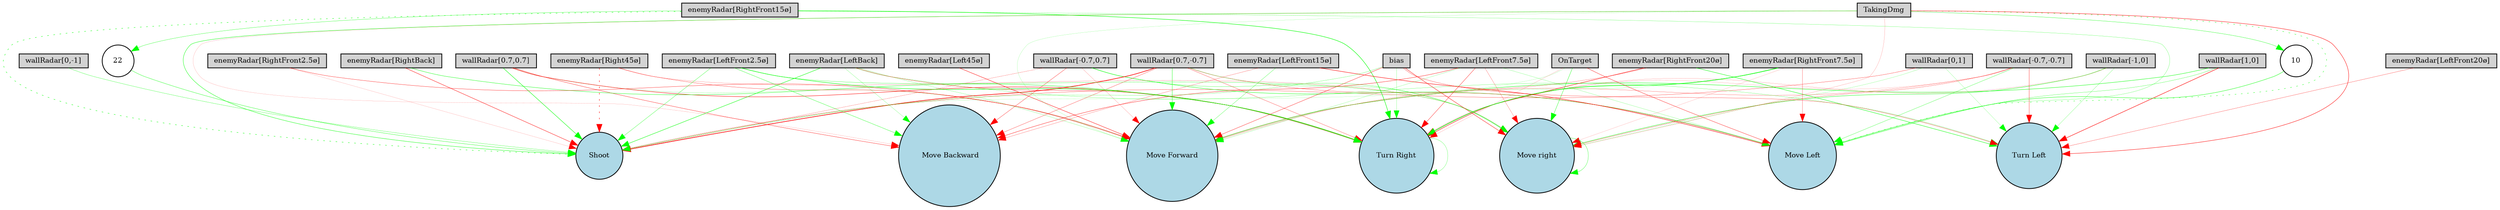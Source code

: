 digraph {
	node [fontsize=9 height=0.2 shape=circle width=0.2]
	"wallRadar[1,0]" [fillcolor=lightgray shape=box style=filled]
	"wallRadar[0,1]" [fillcolor=lightgray shape=box style=filled]
	"wallRadar[-1,0]" [fillcolor=lightgray shape=box style=filled]
	"wallRadar[0,-1]" [fillcolor=lightgray shape=box style=filled]
	"wallRadar[0.7,0.7]" [fillcolor=lightgray shape=box style=filled]
	"wallRadar[-0.7,0.7]" [fillcolor=lightgray shape=box style=filled]
	"wallRadar[-0.7,-0.7]" [fillcolor=lightgray shape=box style=filled]
	"wallRadar[0.7,-0.7]" [fillcolor=lightgray shape=box style=filled]
	"enemyRadar[RightBack]" [fillcolor=lightgray shape=box style=filled]
	"enemyRadar[LeftBack]" [fillcolor=lightgray shape=box style=filled]
	"enemyRadar[Right45ø]" [fillcolor=lightgray shape=box style=filled]
	"enemyRadar[Left45ø]" [fillcolor=lightgray shape=box style=filled]
	"enemyRadar[RightFront20ø]" [fillcolor=lightgray shape=box style=filled]
	"enemyRadar[LeftFront20ø]" [fillcolor=lightgray shape=box style=filled]
	"enemyRadar[RightFront15ø]" [fillcolor=lightgray shape=box style=filled]
	"enemyRadar[LeftFront15ø]" [fillcolor=lightgray shape=box style=filled]
	"enemyRadar[RightFront7.5ø]" [fillcolor=lightgray shape=box style=filled]
	"enemyRadar[LeftFront7.5ø]" [fillcolor=lightgray shape=box style=filled]
	"enemyRadar[RightFront2.5ø]" [fillcolor=lightgray shape=box style=filled]
	"enemyRadar[LeftFront2.5ø]" [fillcolor=lightgray shape=box style=filled]
	OnTarget [fillcolor=lightgray shape=box style=filled]
	TakingDmg [fillcolor=lightgray shape=box style=filled]
	bias [fillcolor=lightgray shape=box style=filled]
	Shoot [fillcolor=lightblue style=filled]
	"Move Forward" [fillcolor=lightblue style=filled]
	" Move Backward" [fillcolor=lightblue style=filled]
	"Move Left" [fillcolor=lightblue style=filled]
	"Move right" [fillcolor=lightblue style=filled]
	"Turn Left" [fillcolor=lightblue style=filled]
	"Turn Right" [fillcolor=lightblue style=filled]
	10 [fillcolor=white style=filled]
	22 [fillcolor=white style=filled]
	"wallRadar[-0.7,-0.7]" -> "Move Left" [color=green penwidth=0.2675307643513765 style=solid]
	"wallRadar[1,0]" -> "Turn Left" [color=red penwidth=0.5312757876100312 style=solid]
	"enemyRadar[Right45ø]" -> Shoot [color=red penwidth=0.5425595627871878 style=dotted]
	"enemyRadar[LeftFront2.5ø]" -> Shoot [color=green penwidth=0.28854818140330674 style=solid]
	"enemyRadar[LeftBack]" -> " Move Backward" [color=green penwidth=0.17245005642283812 style=solid]
	bias -> "Turn Right" [color=green penwidth=0.17754635292741908 style=solid]
	"wallRadar[0.7,0.7]" -> Shoot [color=green penwidth=0.4973404328805976 style=solid]
	OnTarget -> Shoot [color=green penwidth=0.10976766361877487 style=solid]
	"enemyRadar[LeftFront2.5ø]" -> "Turn Right" [color=green penwidth=0.5239051723223342 style=solid]
	"enemyRadar[Left45ø]" -> "Move Forward" [color=red penwidth=0.4330008604530592 style=solid]
	"wallRadar[0.7,-0.7]" -> "Turn Right" [color=red penwidth=0.25840752533123723 style=solid]
	"enemyRadar[Right45ø]" -> "Move right" [color=red penwidth=0.16740633183713122 style=solid]
	"enemyRadar[LeftFront7.5ø]" -> "Move Forward" [color=green penwidth=0.15929970583979053 style=solid]
	"enemyRadar[RightFront15ø]" -> "Move Left" [color=green penwidth=0.20790437620109942 style=solid]
	"enemyRadar[RightBack]" -> "Turn Right" [color=green penwidth=0.3959657947173898 style=solid]
	"enemyRadar[LeftFront2.5ø]" -> "Move right" [color=green penwidth=0.27238657429418167 style=solid]
	"Move right" -> "Move right" [color=green penwidth=0.2949155916513535 style=solid]
	TakingDmg -> "Move right" [color=red penwidth=0.13051076661792224 style=solid]
	"enemyRadar[LeftFront15ø]" -> " Move Backward" [color=red penwidth=0.20454651368417492 style=solid]
	"enemyRadar[RightFront15ø]" -> "Turn Right" [color=green penwidth=0.5540899358424655 style=solid]
	"enemyRadar[RightFront7.5ø]" -> "Move Left" [color=red penwidth=0.2462880804198559 style=solid]
	"wallRadar[-0.7,-0.7]" -> "Turn Left" [color=red penwidth=0.34836780007237256 style=solid]
	"wallRadar[0,1]" -> "Move right" [color=green penwidth=0.15394524529469616 style=solid]
	"wallRadar[0.7,0.7]" -> "Move Forward" [color=green penwidth=0.1448154691577032 style=solid]
	"Turn Right" -> "Turn Right" [color=green penwidth=0.2280473956249185 style=solid]
	"wallRadar[-1,0]" -> "Move right" [color=green penwidth=0.4155737267845223 style=solid]
	"wallRadar[-0.7,0.7]" -> "Move Forward" [color=red penwidth=0.1391453672950152 style=solid]
	"enemyRadar[RightFront7.5ø]" -> "Turn Right" [color=green penwidth=0.7227719729520793 style=solid]
	bias -> "Turn Left" [color=red penwidth=0.2661965901221802 style=solid]
	"enemyRadar[RightFront15ø]" -> Shoot [color=green penwidth=0.4678341461858274 style=dotted]
	TakingDmg -> "Move Left" [color=green penwidth=0.40286377431537335 style=dotted]
	"wallRadar[-0.7,0.7]" -> "Move right" [color=green penwidth=0.26207660844860403 style=solid]
	"enemyRadar[LeftFront7.5ø]" -> "Move right" [color=red penwidth=0.20399102026847651 style=solid]
	"wallRadar[-0.7,0.7]" -> Shoot [color=red penwidth=0.17949416666556872 style=solid]
	"enemyRadar[LeftFront7.5ø]" -> "Turn Right" [color=red penwidth=0.3474678479135822 style=solid]
	"enemyRadar[RightFront7.5ø]" -> "Move right" [color=red penwidth=0.10306130781920086 style=solid]
	"wallRadar[0.7,0.7]" -> " Move Backward" [color=red penwidth=0.3499465961211603 style=solid]
	"wallRadar[1,0]" -> "Move Left" [color=green penwidth=0.25722281216491144 style=solid]
	"wallRadar[-0.7,0.7]" -> "Move Left" [color=green penwidth=0.42594815043193135 style=solid]
	bias -> "Move right" [color=red penwidth=0.42352462096765786 style=solid]
	"enemyRadar[LeftFront2.5ø]" -> " Move Backward" [color=green penwidth=0.3184537328843082 style=solid]
	"enemyRadar[RightFront2.5ø]" -> Shoot [color=red penwidth=0.1067453142885668 style=solid]
	"enemyRadar[LeftBack]" -> Shoot [color=green penwidth=0.4708399231430829 style=solid]
	"enemyRadar[RightFront7.5ø]" -> "Move Forward" [color=green penwidth=0.147862535895383 style=solid]
	"wallRadar[0.7,-0.7]" -> "Move right" [color=green penwidth=0.20634608486037131 style=solid]
	"wallRadar[-0.7,-0.7]" -> "Move right" [color=red penwidth=0.24025610769433703 style=solid]
	"enemyRadar[LeftFront15ø]" -> "Move Left" [color=red penwidth=0.5131675869950326 style=solid]
	OnTarget -> "Move right" [color=green penwidth=0.3598777060883318 style=solid]
	TakingDmg -> " Move Backward" [color=red penwidth=0.1059494799361591 style=solid]
	bias -> Shoot [color=green penwidth=0.21015535758018583 style=solid]
	"enemyRadar[RightFront2.5ø]" -> "Move Forward" [color=red penwidth=0.3358731114484298 style=solid]
	"wallRadar[0.7,0.7]" -> "Turn Right" [color=red penwidth=0.47565938267493846 style=solid]
	"wallRadar[0.7,-0.7]" -> Shoot [color=red penwidth=0.741698193829973 style=solid]
	"enemyRadar[LeftBack]" -> "Turn Right" [color=red penwidth=0.2920990251350247 style=solid]
	"enemyRadar[RightFront20ø]" -> "Turn Right" [color=red penwidth=0.4816061001538836 style=solid]
	TakingDmg -> "Move Forward" [color=green penwidth=0.11537298768862424 style=solid]
	"wallRadar[1,0]" -> "Move Forward" [color=green penwidth=0.4432939440501027 style=solid]
	"enemyRadar[LeftBack]" -> "Move Forward" [color=green penwidth=0.1742053343816954 style=solid]
	TakingDmg -> Shoot [color=green penwidth=0.4219576228885039 style=solid]
	"enemyRadar[RightFront20ø]" -> "Turn Left" [color=green penwidth=0.4549572725941923 style=solid]
	"enemyRadar[LeftFront7.5ø]" -> " Move Backward" [color=red penwidth=0.38319192914429345 style=solid]
	"wallRadar[0,1]" -> Shoot [color=red penwidth=0.27693884083153797 style=solid]
	"enemyRadar[RightBack]" -> Shoot [color=red penwidth=0.4285772320876273 style=solid]
	"wallRadar[0.7,-0.7]" -> " Move Backward" [color=red penwidth=0.2694938613753398 style=solid]
	"wallRadar[0.7,-0.7]" -> "Move Forward" [color=green penwidth=0.39350842930756 style=solid]
	"enemyRadar[LeftFront20ø]" -> "Turn Left" [color=red penwidth=0.24667798881166408 style=solid]
	TakingDmg -> "Turn Left" [color=red penwidth=0.4648544998999896 style=solid]
	"enemyRadar[LeftBack]" -> "Turn Left" [color=green penwidth=0.2157804679630955 style=solid]
	"enemyRadar[LeftFront15ø]" -> "Move Forward" [color=green penwidth=0.25495458847827746 style=solid]
	OnTarget -> "Move Left" [color=red penwidth=0.35422227136711826 style=solid]
	"enemyRadar[LeftFront7.5ø]" -> "Move Left" [color=green penwidth=0.16985723787997248 style=solid]
	"wallRadar[0,-1]" -> Shoot [color=green penwidth=0.266566817802114 style=solid]
	"enemyRadar[Right45ø]" -> "Move Forward" [color=red penwidth=0.28366997524427057 style=solid]
	"wallRadar[-0.7,-0.7]" -> "Move Forward" [color=red penwidth=0.21277315507610975 style=solid]
	OnTarget -> "Turn Right" [color=red penwidth=0.11274501077760019 style=solid]
	"enemyRadar[RightFront20ø]" -> "Move Forward" [color=red penwidth=0.20197113842391903 style=solid]
	"wallRadar[0,1]" -> "Turn Left" [color=green penwidth=0.1510340544761682 style=solid]
	"wallRadar[0.7,-0.7]" -> "Move Left" [color=red penwidth=0.26988758079645436 style=solid]
	"wallRadar[-0.7,-0.7]" -> "Turn Right" [color=red penwidth=0.11115824207205995 style=solid]
	"wallRadar[-1,0]" -> "Turn Right" [color=red penwidth=0.13091557060437256 style=solid]
	"wallRadar[-0.7,0.7]" -> " Move Backward" [color=red penwidth=0.30436933638295516 style=solid]
	bias -> "Move Forward" [color=red penwidth=0.3454187200095394 style=solid]
	"wallRadar[-1,0]" -> "Turn Left" [color=green penwidth=0.18582189202944094 style=solid]
	TakingDmg -> 10 [color=green penwidth=0.31921278839223877 style=solid]
	10 -> "Move Left" [color=green penwidth=0.4207937914569847 style=solid]
	"enemyRadar[RightFront15ø]" -> 22 [color=green penwidth=0.30000000000000004 style=solid]
	22 -> Shoot [color=green penwidth=0.3463476091728428 style=solid]
}
